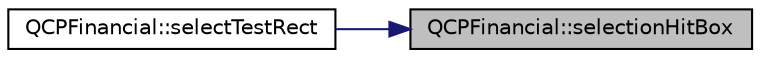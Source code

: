 digraph "QCPFinancial::selectionHitBox"
{
 // LATEX_PDF_SIZE
  edge [fontname="Helvetica",fontsize="10",labelfontname="Helvetica",labelfontsize="10"];
  node [fontname="Helvetica",fontsize="10",shape=record];
  rankdir="RL";
  Node1 [label="QCPFinancial::selectionHitBox",height=0.2,width=0.4,color="black", fillcolor="grey75", style="filled", fontcolor="black",tooltip=" "];
  Node1 -> Node2 [dir="back",color="midnightblue",fontsize="10",style="solid",fontname="Helvetica"];
  Node2 [label="QCPFinancial::selectTestRect",height=0.2,width=0.4,color="black", fillcolor="white", style="filled",URL="$classQCPFinancial.html#a3c5beb1ab028a1dba845fc9dcffc7cf4",tooltip=" "];
}
